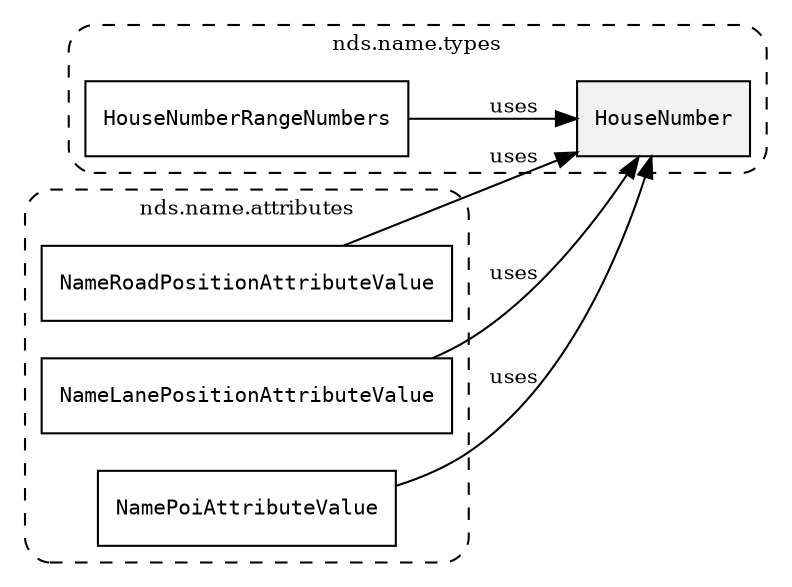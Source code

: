 /**
 * This dot file creates symbol collaboration diagram for HouseNumber.
 */
digraph ZSERIO
{
    node [shape=box, fontsize=10];
    rankdir="LR";
    fontsize=10;
    tooltip="HouseNumber collaboration diagram";

    subgraph "cluster_nds.name.types"
    {
        style="dashed, rounded";
        label="nds.name.types";
        tooltip="Package nds.name.types";
        href="../../../content/packages/nds.name.types.html#Package-nds-name-types";
        target="_parent";

        "HouseNumber" [style="filled", fillcolor="#0000000D", target="_parent", label=<<font face="monospace"><table align="center" border="0" cellspacing="0" cellpadding="0"><tr><td href="../../../content/packages/nds.name.types.html#Subtype-HouseNumber" title="Subtype defined in nds.name.types">HouseNumber</td></tr></table></font>>];
        "HouseNumberRangeNumbers" [target="_parent", label=<<font face="monospace"><table align="center" border="0" cellspacing="0" cellpadding="0"><tr><td href="../../../content/packages/nds.name.types.html#Choice-HouseNumberRangeNumbers" title="Choice defined in nds.name.types">HouseNumberRangeNumbers</td></tr></table></font>>];
    }

    subgraph "cluster_nds.name.attributes"
    {
        style="dashed, rounded";
        label="nds.name.attributes";
        tooltip="Package nds.name.attributes";
        href="../../../content/packages/nds.name.attributes.html#Package-nds-name-attributes";
        target="_parent";

        "NameRoadPositionAttributeValue" [target="_parent", label=<<font face="monospace"><table align="center" border="0" cellspacing="0" cellpadding="0"><tr><td href="../../../content/packages/nds.name.attributes.html#Choice-NameRoadPositionAttributeValue" title="Choice defined in nds.name.attributes">NameRoadPositionAttributeValue</td></tr></table></font>>];
        "NameLanePositionAttributeValue" [target="_parent", label=<<font face="monospace"><table align="center" border="0" cellspacing="0" cellpadding="0"><tr><td href="../../../content/packages/nds.name.attributes.html#Choice-NameLanePositionAttributeValue" title="Choice defined in nds.name.attributes">NameLanePositionAttributeValue</td></tr></table></font>>];
        "NamePoiAttributeValue" [target="_parent", label=<<font face="monospace"><table align="center" border="0" cellspacing="0" cellpadding="0"><tr><td href="../../../content/packages/nds.name.attributes.html#Choice-NamePoiAttributeValue" title="Choice defined in nds.name.attributes">NamePoiAttributeValue</td></tr></table></font>>];
    }

    "NameRoadPositionAttributeValue" -> "HouseNumber" [label="uses", fontsize=10];
    "NameLanePositionAttributeValue" -> "HouseNumber" [label="uses", fontsize=10];
    "NamePoiAttributeValue" -> "HouseNumber" [label="uses", fontsize=10];
    "HouseNumberRangeNumbers" -> "HouseNumber" [label="uses", fontsize=10];
}

